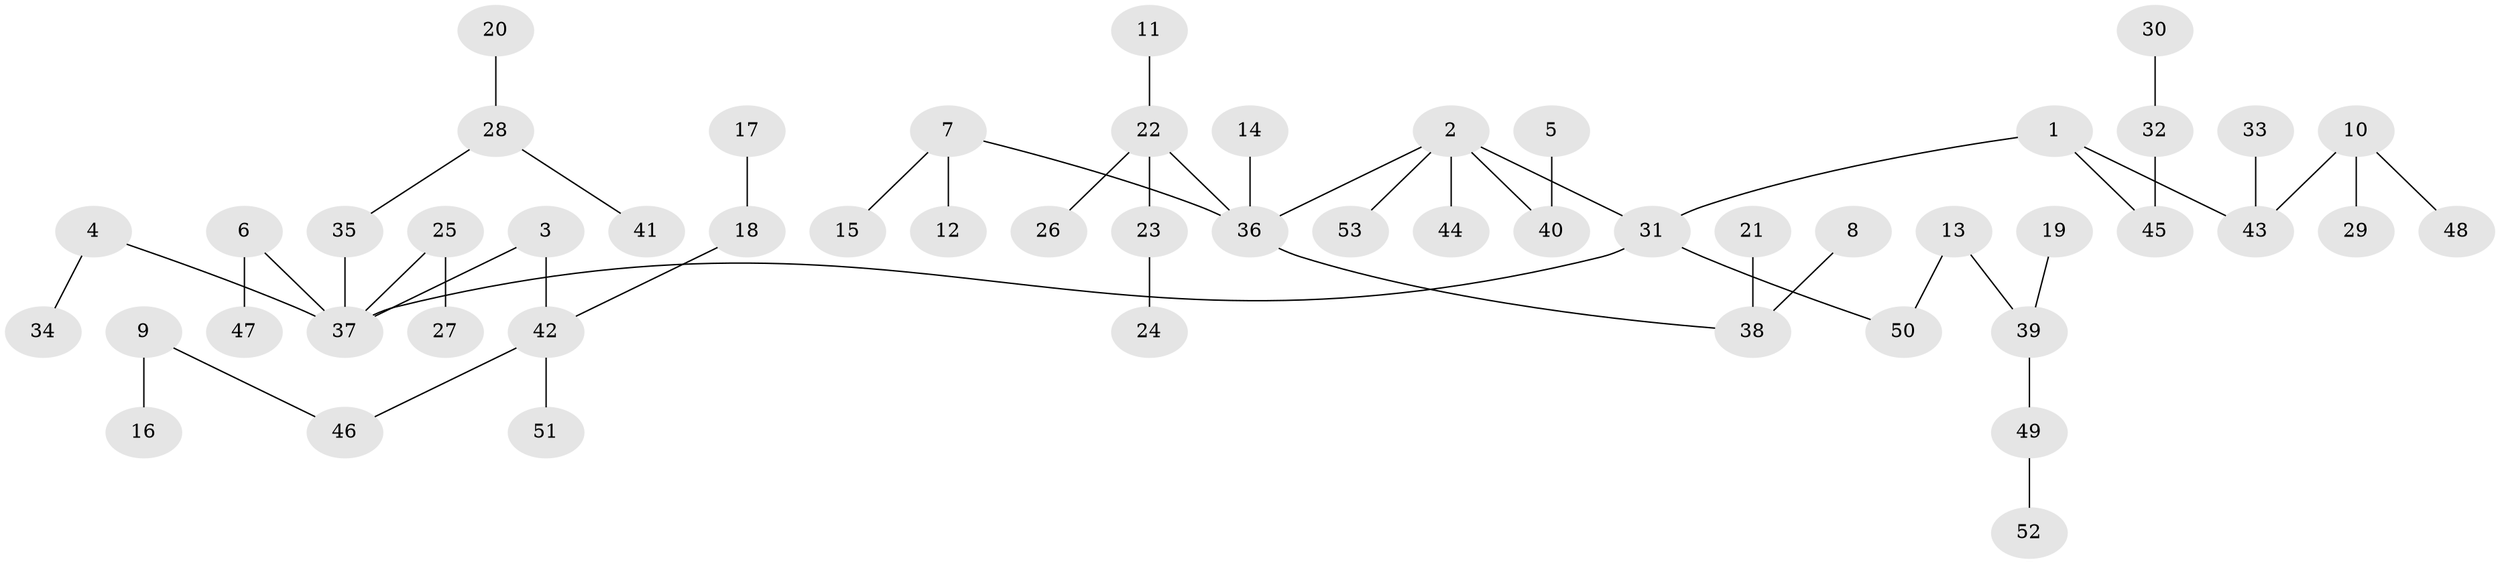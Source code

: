 // original degree distribution, {6: 0.02857142857142857, 7: 0.009523809523809525, 3: 0.11428571428571428, 2: 0.26666666666666666, 5: 0.02857142857142857, 1: 0.49523809523809526, 4: 0.05714285714285714}
// Generated by graph-tools (version 1.1) at 2025/02/03/09/25 03:02:27]
// undirected, 53 vertices, 52 edges
graph export_dot {
graph [start="1"]
  node [color=gray90,style=filled];
  1;
  2;
  3;
  4;
  5;
  6;
  7;
  8;
  9;
  10;
  11;
  12;
  13;
  14;
  15;
  16;
  17;
  18;
  19;
  20;
  21;
  22;
  23;
  24;
  25;
  26;
  27;
  28;
  29;
  30;
  31;
  32;
  33;
  34;
  35;
  36;
  37;
  38;
  39;
  40;
  41;
  42;
  43;
  44;
  45;
  46;
  47;
  48;
  49;
  50;
  51;
  52;
  53;
  1 -- 31 [weight=1.0];
  1 -- 43 [weight=1.0];
  1 -- 45 [weight=1.0];
  2 -- 31 [weight=1.0];
  2 -- 36 [weight=1.0];
  2 -- 40 [weight=1.0];
  2 -- 44 [weight=1.0];
  2 -- 53 [weight=1.0];
  3 -- 37 [weight=1.0];
  3 -- 42 [weight=1.0];
  4 -- 34 [weight=1.0];
  4 -- 37 [weight=1.0];
  5 -- 40 [weight=1.0];
  6 -- 37 [weight=1.0];
  6 -- 47 [weight=1.0];
  7 -- 12 [weight=1.0];
  7 -- 15 [weight=1.0];
  7 -- 36 [weight=1.0];
  8 -- 38 [weight=1.0];
  9 -- 16 [weight=1.0];
  9 -- 46 [weight=1.0];
  10 -- 29 [weight=1.0];
  10 -- 43 [weight=1.0];
  10 -- 48 [weight=1.0];
  11 -- 22 [weight=1.0];
  13 -- 39 [weight=1.0];
  13 -- 50 [weight=1.0];
  14 -- 36 [weight=1.0];
  17 -- 18 [weight=1.0];
  18 -- 42 [weight=1.0];
  19 -- 39 [weight=1.0];
  20 -- 28 [weight=1.0];
  21 -- 38 [weight=1.0];
  22 -- 23 [weight=1.0];
  22 -- 26 [weight=1.0];
  22 -- 36 [weight=1.0];
  23 -- 24 [weight=1.0];
  25 -- 27 [weight=1.0];
  25 -- 37 [weight=1.0];
  28 -- 35 [weight=1.0];
  28 -- 41 [weight=1.0];
  30 -- 32 [weight=1.0];
  31 -- 37 [weight=1.0];
  31 -- 50 [weight=1.0];
  32 -- 45 [weight=1.0];
  33 -- 43 [weight=1.0];
  35 -- 37 [weight=1.0];
  36 -- 38 [weight=1.0];
  39 -- 49 [weight=1.0];
  42 -- 46 [weight=1.0];
  42 -- 51 [weight=1.0];
  49 -- 52 [weight=1.0];
}
